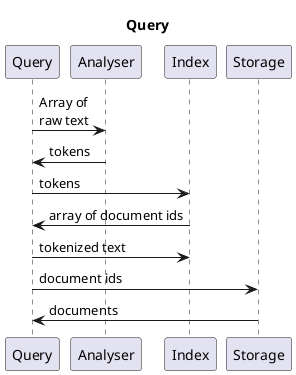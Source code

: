 @startuml

Title: Query

Query->Analyser:Array of\nraw text
Analyser->Query: tokens
Query->Index:tokens
Index->Query:array of document ids
Query->Index: tokenized text
Query->Storage: document ids
Storage->Query: documents

@enduml